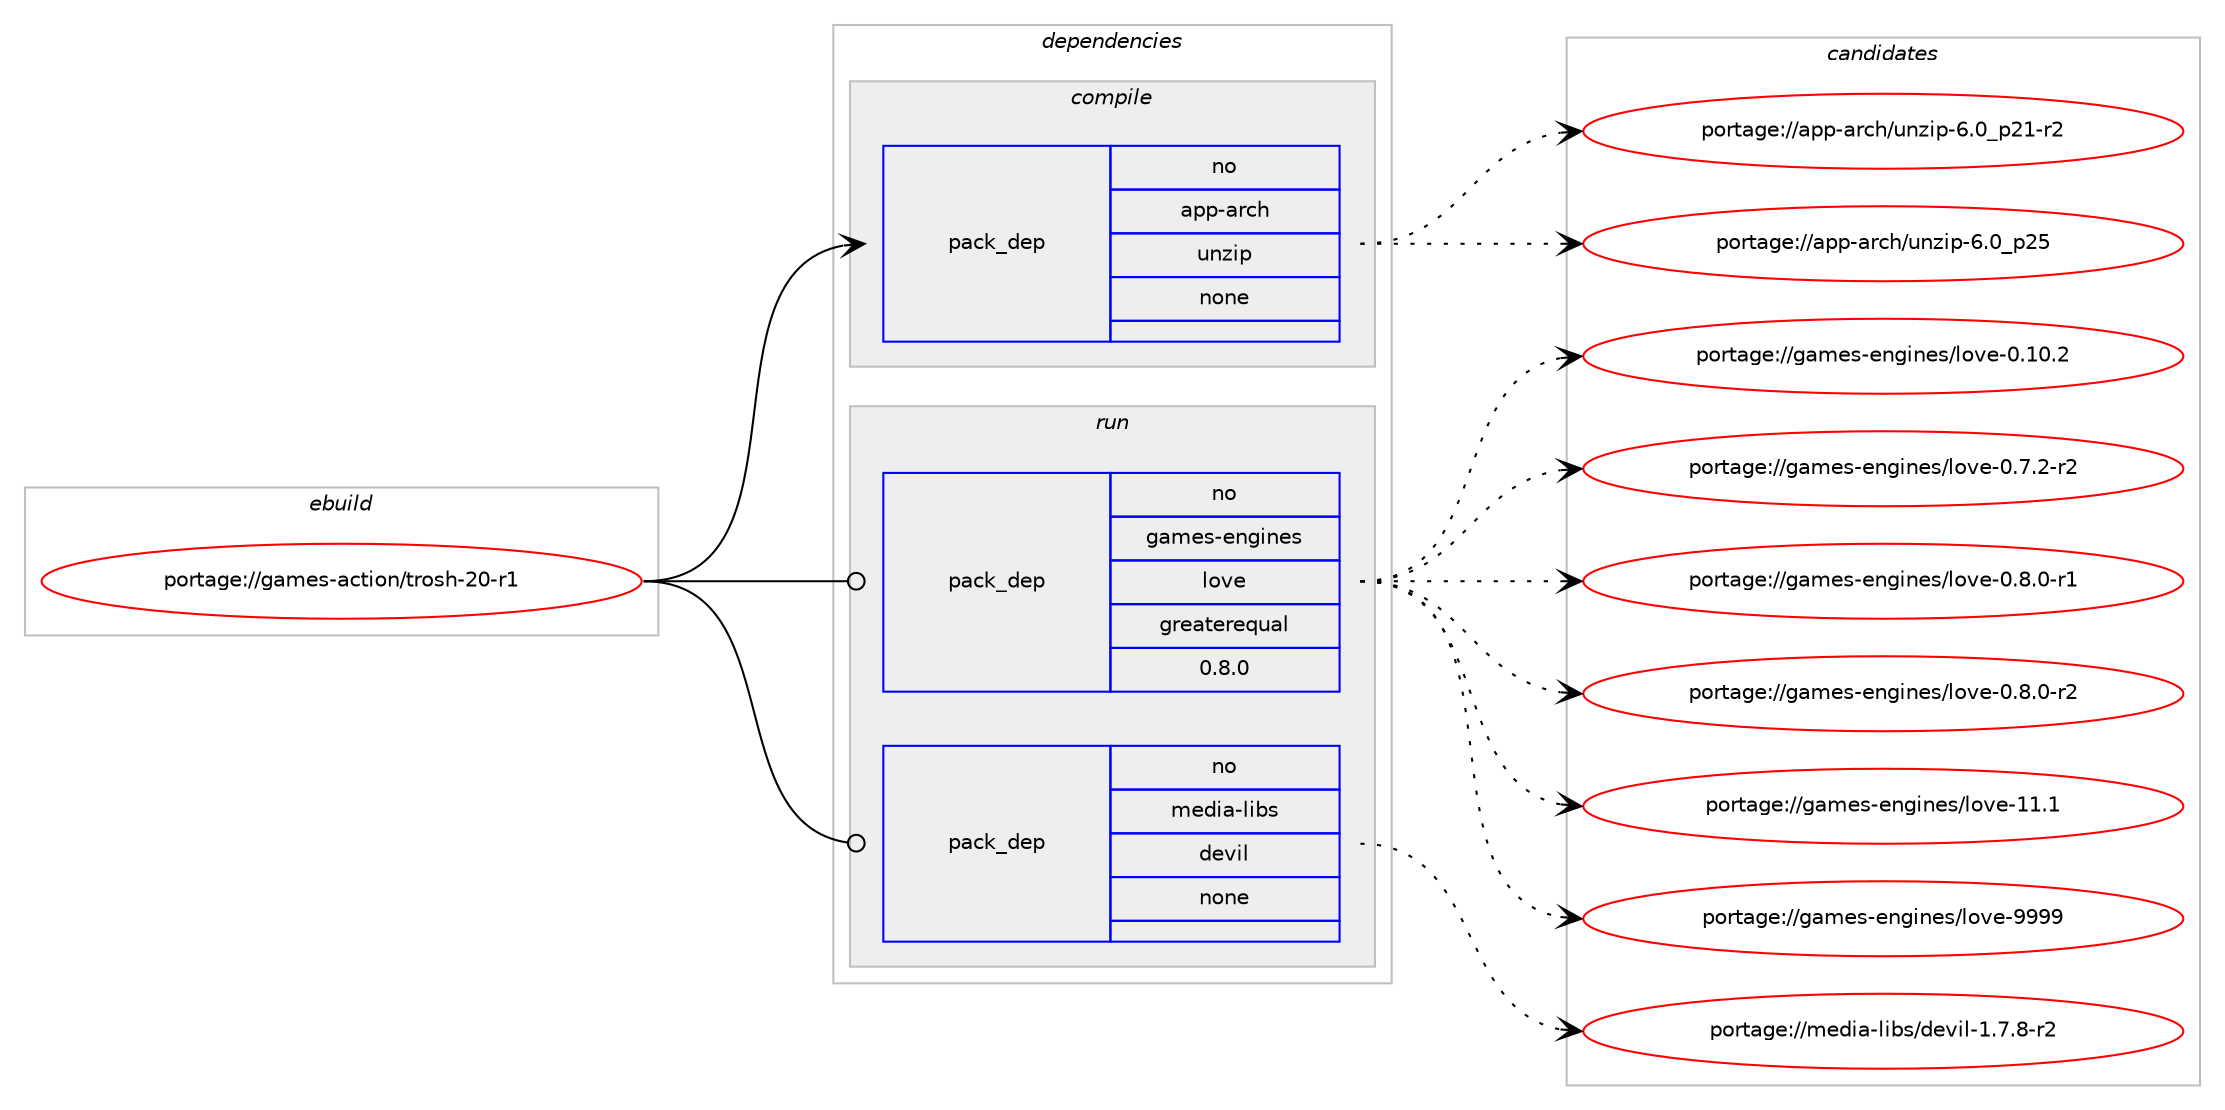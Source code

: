 digraph prolog {

# *************
# Graph options
# *************

newrank=true;
concentrate=true;
compound=true;
graph [rankdir=LR,fontname=Helvetica,fontsize=10,ranksep=1.5];#, ranksep=2.5, nodesep=0.2];
edge  [arrowhead=vee];
node  [fontname=Helvetica,fontsize=10];

# **********
# The ebuild
# **********

subgraph cluster_leftcol {
color=gray;
rank=same;
label=<<i>ebuild</i>>;
id [label="portage://games-action/trosh-20-r1", color=red, width=4, href="../games-action/trosh-20-r1.svg"];
}

# ****************
# The dependencies
# ****************

subgraph cluster_midcol {
color=gray;
label=<<i>dependencies</i>>;
subgraph cluster_compile {
fillcolor="#eeeeee";
style=filled;
label=<<i>compile</i>>;
subgraph pack193041 {
dependency269478 [label=<<TABLE BORDER="0" CELLBORDER="1" CELLSPACING="0" CELLPADDING="4" WIDTH="220"><TR><TD ROWSPAN="6" CELLPADDING="30">pack_dep</TD></TR><TR><TD WIDTH="110">no</TD></TR><TR><TD>app-arch</TD></TR><TR><TD>unzip</TD></TR><TR><TD>none</TD></TR><TR><TD></TD></TR></TABLE>>, shape=none, color=blue];
}
id:e -> dependency269478:w [weight=20,style="solid",arrowhead="vee"];
}
subgraph cluster_compileandrun {
fillcolor="#eeeeee";
style=filled;
label=<<i>compile and run</i>>;
}
subgraph cluster_run {
fillcolor="#eeeeee";
style=filled;
label=<<i>run</i>>;
subgraph pack193042 {
dependency269479 [label=<<TABLE BORDER="0" CELLBORDER="1" CELLSPACING="0" CELLPADDING="4" WIDTH="220"><TR><TD ROWSPAN="6" CELLPADDING="30">pack_dep</TD></TR><TR><TD WIDTH="110">no</TD></TR><TR><TD>games-engines</TD></TR><TR><TD>love</TD></TR><TR><TD>greaterequal</TD></TR><TR><TD>0.8.0</TD></TR></TABLE>>, shape=none, color=blue];
}
id:e -> dependency269479:w [weight=20,style="solid",arrowhead="odot"];
subgraph pack193043 {
dependency269480 [label=<<TABLE BORDER="0" CELLBORDER="1" CELLSPACING="0" CELLPADDING="4" WIDTH="220"><TR><TD ROWSPAN="6" CELLPADDING="30">pack_dep</TD></TR><TR><TD WIDTH="110">no</TD></TR><TR><TD>media-libs</TD></TR><TR><TD>devil</TD></TR><TR><TD>none</TD></TR><TR><TD></TD></TR></TABLE>>, shape=none, color=blue];
}
id:e -> dependency269480:w [weight=20,style="solid",arrowhead="odot"];
}
}

# **************
# The candidates
# **************

subgraph cluster_choices {
rank=same;
color=gray;
label=<<i>candidates</i>>;

subgraph choice193041 {
color=black;
nodesep=1;
choiceportage9711211245971149910447117110122105112455446489511250494511450 [label="portage://app-arch/unzip-6.0_p21-r2", color=red, width=4,href="../app-arch/unzip-6.0_p21-r2.svg"];
choiceportage971121124597114991044711711012210511245544648951125053 [label="portage://app-arch/unzip-6.0_p25", color=red, width=4,href="../app-arch/unzip-6.0_p25.svg"];
dependency269478:e -> choiceportage9711211245971149910447117110122105112455446489511250494511450:w [style=dotted,weight="100"];
dependency269478:e -> choiceportage971121124597114991044711711012210511245544648951125053:w [style=dotted,weight="100"];
}
subgraph choice193042 {
color=black;
nodesep=1;
choiceportage10397109101115451011101031051101011154710811111810145484649484650 [label="portage://games-engines/love-0.10.2", color=red, width=4,href="../games-engines/love-0.10.2.svg"];
choiceportage1039710910111545101110103105110101115471081111181014548465546504511450 [label="portage://games-engines/love-0.7.2-r2", color=red, width=4,href="../games-engines/love-0.7.2-r2.svg"];
choiceportage1039710910111545101110103105110101115471081111181014548465646484511449 [label="portage://games-engines/love-0.8.0-r1", color=red, width=4,href="../games-engines/love-0.8.0-r1.svg"];
choiceportage1039710910111545101110103105110101115471081111181014548465646484511450 [label="portage://games-engines/love-0.8.0-r2", color=red, width=4,href="../games-engines/love-0.8.0-r2.svg"];
choiceportage1039710910111545101110103105110101115471081111181014549494649 [label="portage://games-engines/love-11.1", color=red, width=4,href="../games-engines/love-11.1.svg"];
choiceportage1039710910111545101110103105110101115471081111181014557575757 [label="portage://games-engines/love-9999", color=red, width=4,href="../games-engines/love-9999.svg"];
dependency269479:e -> choiceportage10397109101115451011101031051101011154710811111810145484649484650:w [style=dotted,weight="100"];
dependency269479:e -> choiceportage1039710910111545101110103105110101115471081111181014548465546504511450:w [style=dotted,weight="100"];
dependency269479:e -> choiceportage1039710910111545101110103105110101115471081111181014548465646484511449:w [style=dotted,weight="100"];
dependency269479:e -> choiceportage1039710910111545101110103105110101115471081111181014548465646484511450:w [style=dotted,weight="100"];
dependency269479:e -> choiceportage1039710910111545101110103105110101115471081111181014549494649:w [style=dotted,weight="100"];
dependency269479:e -> choiceportage1039710910111545101110103105110101115471081111181014557575757:w [style=dotted,weight="100"];
}
subgraph choice193043 {
color=black;
nodesep=1;
choiceportage109101100105974510810598115471001011181051084549465546564511450 [label="portage://media-libs/devil-1.7.8-r2", color=red, width=4,href="../media-libs/devil-1.7.8-r2.svg"];
dependency269480:e -> choiceportage109101100105974510810598115471001011181051084549465546564511450:w [style=dotted,weight="100"];
}
}

}
